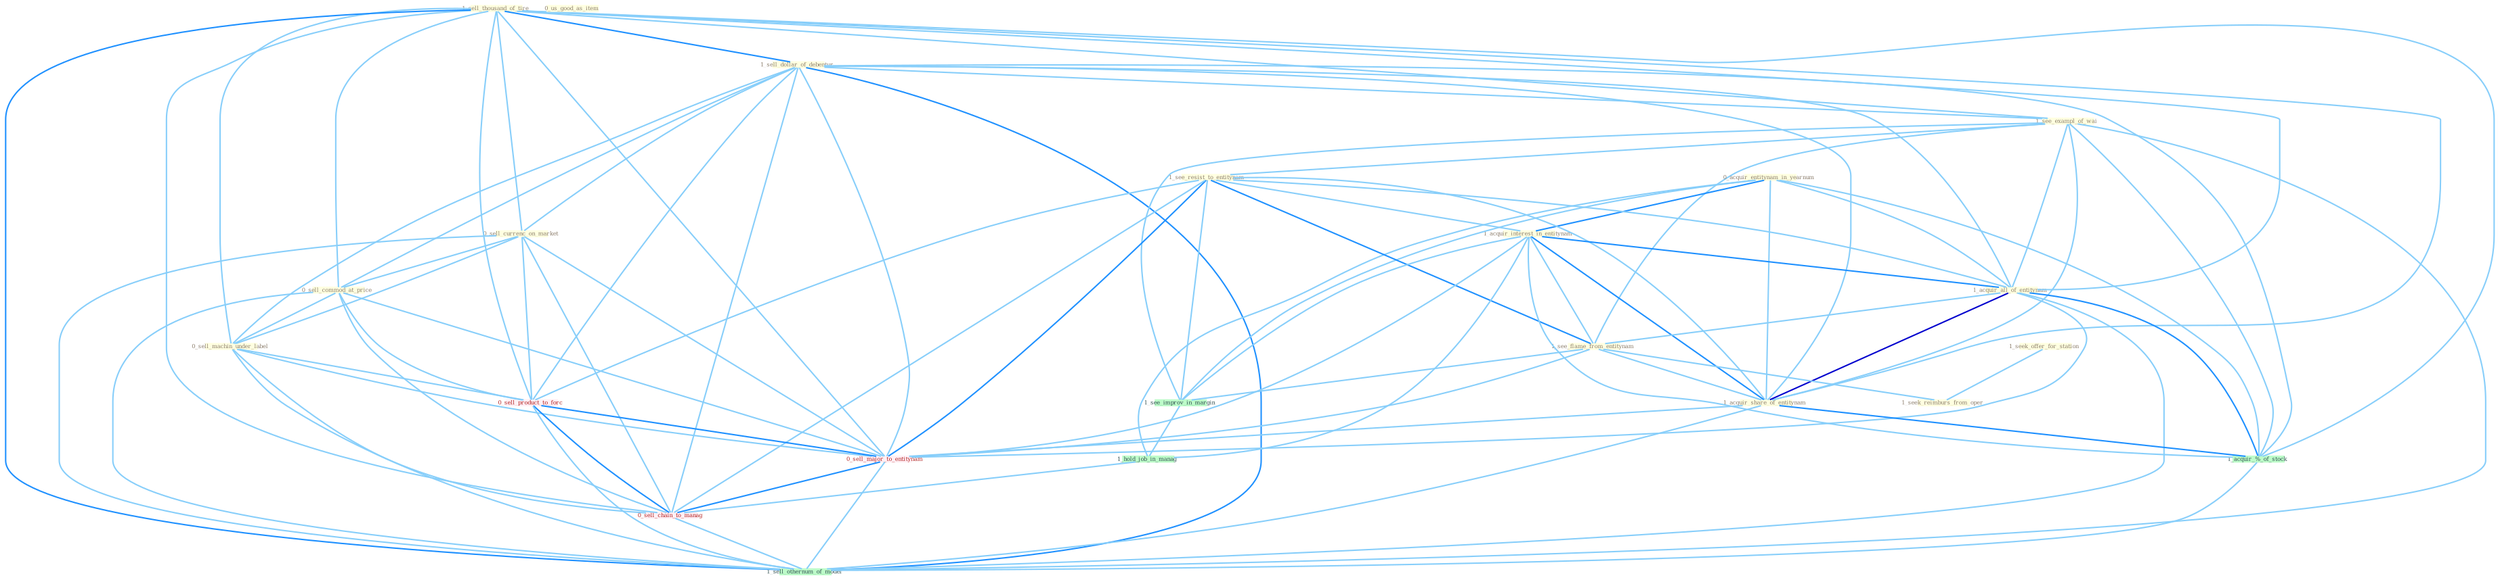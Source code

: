 Graph G{ 
    node
    [shape=polygon,style=filled,width=.5,height=.06,color="#BDFCC9",fixedsize=true,fontsize=4,
    fontcolor="#2f4f4f"];
    {node
    [color="#ffffe0", fontcolor="#8b7d6b"] "1_sell_thousand_of_tire " "1_seek_offer_for_station " "1_sell_dollar_of_debentur " "0_sell_currenc_on_market " "1_see_exampl_of_wai " "0_sell_commod_at_price " "0_acquir_entitynam_in_yearnum " "0_sell_machin_under_label " "1_see_resist_to_entitynam " "0_us_good_as_item " "1_acquir_interest_in_entitynam " "1_acquir_all_of_entitynam " "1_see_flame_from_entitynam " "1_acquir_share_of_entitynam " "1_seek_reimburs_from_oper "}
{node [color="#fff0f5", fontcolor="#b22222"] "0_sell_product_to_forc " "0_sell_major_to_entitynam " "0_sell_chain_to_manag "}
edge [color="#B0E2FF"];

	"1_sell_thousand_of_tire " -- "1_sell_dollar_of_debentur " [w="2", color="#1e90ff" , len=0.8];
	"1_sell_thousand_of_tire " -- "0_sell_currenc_on_market " [w="1", color="#87cefa" ];
	"1_sell_thousand_of_tire " -- "1_see_exampl_of_wai " [w="1", color="#87cefa" ];
	"1_sell_thousand_of_tire " -- "0_sell_commod_at_price " [w="1", color="#87cefa" ];
	"1_sell_thousand_of_tire " -- "0_sell_machin_under_label " [w="1", color="#87cefa" ];
	"1_sell_thousand_of_tire " -- "1_acquir_all_of_entitynam " [w="1", color="#87cefa" ];
	"1_sell_thousand_of_tire " -- "1_acquir_share_of_entitynam " [w="1", color="#87cefa" ];
	"1_sell_thousand_of_tire " -- "1_acquir_%_of_stock " [w="1", color="#87cefa" ];
	"1_sell_thousand_of_tire " -- "0_sell_product_to_forc " [w="1", color="#87cefa" ];
	"1_sell_thousand_of_tire " -- "0_sell_major_to_entitynam " [w="1", color="#87cefa" ];
	"1_sell_thousand_of_tire " -- "0_sell_chain_to_manag " [w="1", color="#87cefa" ];
	"1_sell_thousand_of_tire " -- "1_sell_othernum_of_model " [w="2", color="#1e90ff" , len=0.8];
	"1_seek_offer_for_station " -- "1_seek_reimburs_from_oper " [w="1", color="#87cefa" ];
	"1_sell_dollar_of_debentur " -- "0_sell_currenc_on_market " [w="1", color="#87cefa" ];
	"1_sell_dollar_of_debentur " -- "1_see_exampl_of_wai " [w="1", color="#87cefa" ];
	"1_sell_dollar_of_debentur " -- "0_sell_commod_at_price " [w="1", color="#87cefa" ];
	"1_sell_dollar_of_debentur " -- "0_sell_machin_under_label " [w="1", color="#87cefa" ];
	"1_sell_dollar_of_debentur " -- "1_acquir_all_of_entitynam " [w="1", color="#87cefa" ];
	"1_sell_dollar_of_debentur " -- "1_acquir_share_of_entitynam " [w="1", color="#87cefa" ];
	"1_sell_dollar_of_debentur " -- "1_acquir_%_of_stock " [w="1", color="#87cefa" ];
	"1_sell_dollar_of_debentur " -- "0_sell_product_to_forc " [w="1", color="#87cefa" ];
	"1_sell_dollar_of_debentur " -- "0_sell_major_to_entitynam " [w="1", color="#87cefa" ];
	"1_sell_dollar_of_debentur " -- "0_sell_chain_to_manag " [w="1", color="#87cefa" ];
	"1_sell_dollar_of_debentur " -- "1_sell_othernum_of_model " [w="2", color="#1e90ff" , len=0.8];
	"0_sell_currenc_on_market " -- "0_sell_commod_at_price " [w="1", color="#87cefa" ];
	"0_sell_currenc_on_market " -- "0_sell_machin_under_label " [w="1", color="#87cefa" ];
	"0_sell_currenc_on_market " -- "0_sell_product_to_forc " [w="1", color="#87cefa" ];
	"0_sell_currenc_on_market " -- "0_sell_major_to_entitynam " [w="1", color="#87cefa" ];
	"0_sell_currenc_on_market " -- "0_sell_chain_to_manag " [w="1", color="#87cefa" ];
	"0_sell_currenc_on_market " -- "1_sell_othernum_of_model " [w="1", color="#87cefa" ];
	"1_see_exampl_of_wai " -- "1_see_resist_to_entitynam " [w="1", color="#87cefa" ];
	"1_see_exampl_of_wai " -- "1_acquir_all_of_entitynam " [w="1", color="#87cefa" ];
	"1_see_exampl_of_wai " -- "1_see_flame_from_entitynam " [w="1", color="#87cefa" ];
	"1_see_exampl_of_wai " -- "1_acquir_share_of_entitynam " [w="1", color="#87cefa" ];
	"1_see_exampl_of_wai " -- "1_see_improv_in_margin " [w="1", color="#87cefa" ];
	"1_see_exampl_of_wai " -- "1_acquir_%_of_stock " [w="1", color="#87cefa" ];
	"1_see_exampl_of_wai " -- "1_sell_othernum_of_model " [w="1", color="#87cefa" ];
	"0_sell_commod_at_price " -- "0_sell_machin_under_label " [w="1", color="#87cefa" ];
	"0_sell_commod_at_price " -- "0_sell_product_to_forc " [w="1", color="#87cefa" ];
	"0_sell_commod_at_price " -- "0_sell_major_to_entitynam " [w="1", color="#87cefa" ];
	"0_sell_commod_at_price " -- "0_sell_chain_to_manag " [w="1", color="#87cefa" ];
	"0_sell_commod_at_price " -- "1_sell_othernum_of_model " [w="1", color="#87cefa" ];
	"0_acquir_entitynam_in_yearnum " -- "1_acquir_interest_in_entitynam " [w="2", color="#1e90ff" , len=0.8];
	"0_acquir_entitynam_in_yearnum " -- "1_acquir_all_of_entitynam " [w="1", color="#87cefa" ];
	"0_acquir_entitynam_in_yearnum " -- "1_acquir_share_of_entitynam " [w="1", color="#87cefa" ];
	"0_acquir_entitynam_in_yearnum " -- "1_see_improv_in_margin " [w="1", color="#87cefa" ];
	"0_acquir_entitynam_in_yearnum " -- "1_acquir_%_of_stock " [w="1", color="#87cefa" ];
	"0_acquir_entitynam_in_yearnum " -- "1_hold_job_in_manag " [w="1", color="#87cefa" ];
	"0_sell_machin_under_label " -- "0_sell_product_to_forc " [w="1", color="#87cefa" ];
	"0_sell_machin_under_label " -- "0_sell_major_to_entitynam " [w="1", color="#87cefa" ];
	"0_sell_machin_under_label " -- "0_sell_chain_to_manag " [w="1", color="#87cefa" ];
	"0_sell_machin_under_label " -- "1_sell_othernum_of_model " [w="1", color="#87cefa" ];
	"1_see_resist_to_entitynam " -- "1_acquir_interest_in_entitynam " [w="1", color="#87cefa" ];
	"1_see_resist_to_entitynam " -- "1_acquir_all_of_entitynam " [w="1", color="#87cefa" ];
	"1_see_resist_to_entitynam " -- "1_see_flame_from_entitynam " [w="2", color="#1e90ff" , len=0.8];
	"1_see_resist_to_entitynam " -- "1_acquir_share_of_entitynam " [w="1", color="#87cefa" ];
	"1_see_resist_to_entitynam " -- "1_see_improv_in_margin " [w="1", color="#87cefa" ];
	"1_see_resist_to_entitynam " -- "0_sell_product_to_forc " [w="1", color="#87cefa" ];
	"1_see_resist_to_entitynam " -- "0_sell_major_to_entitynam " [w="2", color="#1e90ff" , len=0.8];
	"1_see_resist_to_entitynam " -- "0_sell_chain_to_manag " [w="1", color="#87cefa" ];
	"1_acquir_interest_in_entitynam " -- "1_acquir_all_of_entitynam " [w="2", color="#1e90ff" , len=0.8];
	"1_acquir_interest_in_entitynam " -- "1_see_flame_from_entitynam " [w="1", color="#87cefa" ];
	"1_acquir_interest_in_entitynam " -- "1_acquir_share_of_entitynam " [w="2", color="#1e90ff" , len=0.8];
	"1_acquir_interest_in_entitynam " -- "1_see_improv_in_margin " [w="1", color="#87cefa" ];
	"1_acquir_interest_in_entitynam " -- "1_acquir_%_of_stock " [w="1", color="#87cefa" ];
	"1_acquir_interest_in_entitynam " -- "1_hold_job_in_manag " [w="1", color="#87cefa" ];
	"1_acquir_interest_in_entitynam " -- "0_sell_major_to_entitynam " [w="1", color="#87cefa" ];
	"1_acquir_all_of_entitynam " -- "1_see_flame_from_entitynam " [w="1", color="#87cefa" ];
	"1_acquir_all_of_entitynam " -- "1_acquir_share_of_entitynam " [w="3", color="#0000cd" , len=0.6];
	"1_acquir_all_of_entitynam " -- "1_acquir_%_of_stock " [w="2", color="#1e90ff" , len=0.8];
	"1_acquir_all_of_entitynam " -- "0_sell_major_to_entitynam " [w="1", color="#87cefa" ];
	"1_acquir_all_of_entitynam " -- "1_sell_othernum_of_model " [w="1", color="#87cefa" ];
	"1_see_flame_from_entitynam " -- "1_acquir_share_of_entitynam " [w="1", color="#87cefa" ];
	"1_see_flame_from_entitynam " -- "1_seek_reimburs_from_oper " [w="1", color="#87cefa" ];
	"1_see_flame_from_entitynam " -- "1_see_improv_in_margin " [w="1", color="#87cefa" ];
	"1_see_flame_from_entitynam " -- "0_sell_major_to_entitynam " [w="1", color="#87cefa" ];
	"1_acquir_share_of_entitynam " -- "1_acquir_%_of_stock " [w="2", color="#1e90ff" , len=0.8];
	"1_acquir_share_of_entitynam " -- "0_sell_major_to_entitynam " [w="1", color="#87cefa" ];
	"1_acquir_share_of_entitynam " -- "1_sell_othernum_of_model " [w="1", color="#87cefa" ];
	"1_see_improv_in_margin " -- "1_hold_job_in_manag " [w="1", color="#87cefa" ];
	"1_acquir_%_of_stock " -- "1_sell_othernum_of_model " [w="1", color="#87cefa" ];
	"1_hold_job_in_manag " -- "0_sell_chain_to_manag " [w="1", color="#87cefa" ];
	"0_sell_product_to_forc " -- "0_sell_major_to_entitynam " [w="2", color="#1e90ff" , len=0.8];
	"0_sell_product_to_forc " -- "0_sell_chain_to_manag " [w="2", color="#1e90ff" , len=0.8];
	"0_sell_product_to_forc " -- "1_sell_othernum_of_model " [w="1", color="#87cefa" ];
	"0_sell_major_to_entitynam " -- "0_sell_chain_to_manag " [w="2", color="#1e90ff" , len=0.8];
	"0_sell_major_to_entitynam " -- "1_sell_othernum_of_model " [w="1", color="#87cefa" ];
	"0_sell_chain_to_manag " -- "1_sell_othernum_of_model " [w="1", color="#87cefa" ];
}